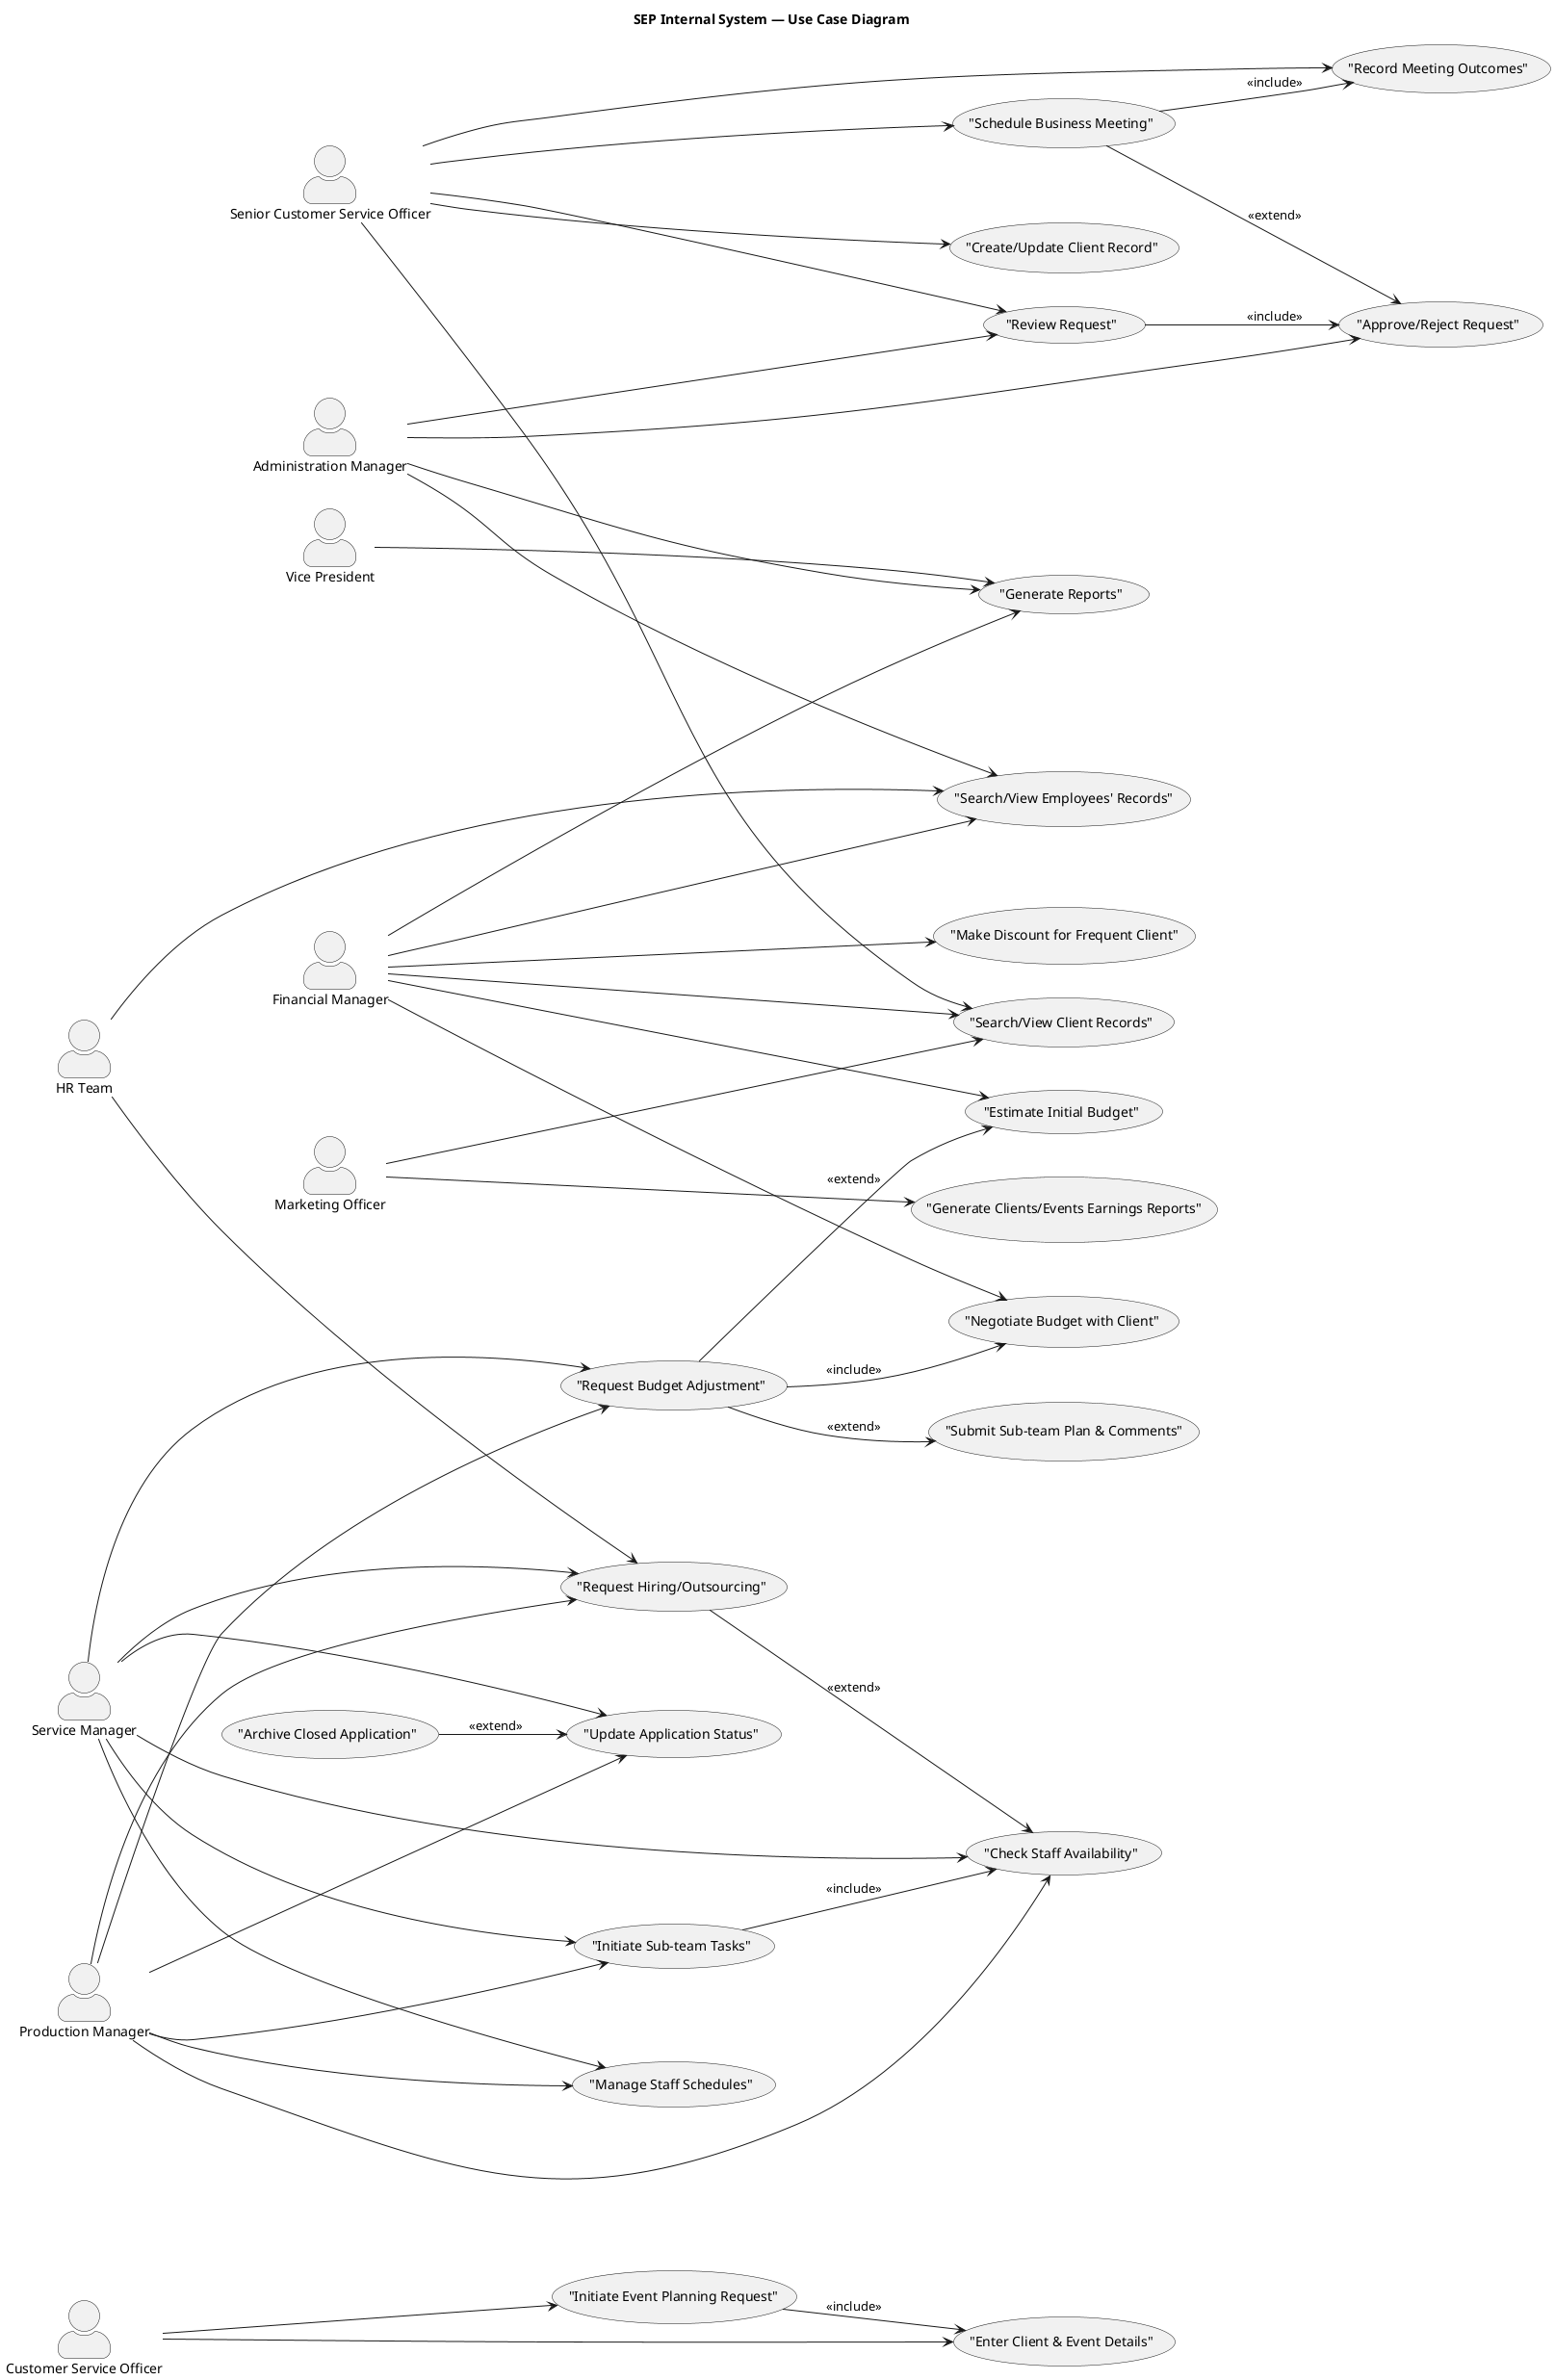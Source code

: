 @startuml
left to right direction
skinparam actorStyle awesome
title "SEP Internal System — Use Case Diagram"

actor "Customer Service Officer" as cso
actor "Senior Customer Service Officer" as scso
actor "Administration Manager" as adminMgr
actor "Financial Manager" as finMgr
actor "Production Manager" as prodMgr
actor "Service Manager" as servMgr
actor "HR Team" as hr
actor "Marketing Officer" as marketing
actor "Vice President" as vp

usecase ("Initiate Event Planning Request") as UC_Initiate
usecase ("Enter Client & Event Details") as UC_EnterDetails
usecase ("Review Request") as UC_Review
usecase ("Approve/Reject Request") as UC_Decide
usecase ("Schedule Business Meeting") as UC_Meeting
usecase ("Create/Update Client Record") as UC_ClientRecord
usecase ("Search/View Client Records") as UC_SearchClients
usecase ("Record Meeting Outcomes") as UC_RecordMeeting
usecase ("Estimate Initial Budget") as UC_BudgetEstimate
usecase ("Negotiate Budget with Client") as UC_BudgetNegotiate
usecase ("Request Budget Adjustment") as UC_BudgetAdjust
usecase ("Check Staff Availability") as UC_CheckStaff
usecase ("Request Hiring/Outsourcing") as UC_Hire
usecase ("Manage Staff Schedules") as UC_Schedules
usecase ("Initiate Sub‑team Tasks") as UC_SubTasks
usecase ("Submit Sub‑team Plan & Comments") as UC_SubPlans
usecase ("Update Application Status") as UC_Status
usecase ("Archive Closed Application") as UC_Archive
usecase ("Search/View Employees' Records") as UC_SearchEmployees
usecase ("Generate Reports") as UC_Reports
usecase ("Generate Clients/Events Earnings Reports") as UC_MarketingReports
usecase ("Make Discount for Frequent Client") as UC_Discount

UC_Initiate --> UC_EnterDetails : <<include>>
UC_Review --> UC_Decide : <<include>>
UC_Meeting --> UC_RecordMeeting : <<include>>
UC_BudgetAdjust --> UC_BudgetNegotiate : <<include>>
UC_SubTasks --> UC_CheckStaff : <<include>>
UC_Meeting --> UC_Decide : <<extend>>
UC_BudgetAdjust --> UC_BudgetEstimate : <<extend>>
UC_Hire --> UC_CheckStaff : <<extend>>
UC_BudgetAdjust --> UC_SubPlans : <<extend>>
UC_Archive --> UC_Status : <<extend>>

cso ---> UC_Initiate
cso ---> UC_EnterDetails
scso ---> UC_Review
scso ---> UC_ClientRecord
scso ---> UC_SearchClients
scso ---> UC_Meeting
scso ---> UC_RecordMeeting
adminMgr ---> UC_Review
adminMgr ---> UC_Decide
adminMgr ---> UC_Reports
adminMgr ---> UC_SearchEmployees
finMgr ---> UC_BudgetEstimate
finMgr ---> UC_BudgetNegotiate
finMgr ---> UC_SearchClients
finMgr ---> UC_SearchEmployees
finMgr ---> UC_Discount
finMgr ---> UC_Reports
prodMgr ---> UC_SubTasks
prodMgr ---> UC_CheckStaff
prodMgr ---> UC_Hire
prodMgr ---> UC_BudgetAdjust
prodMgr ---> UC_Schedules
prodMgr ---> UC_Status
servMgr ---> UC_SubTasks
servMgr ---> UC_CheckStaff
servMgr ---> UC_Hire
servMgr ---> UC_BudgetAdjust
servMgr ---> UC_Schedules
servMgr ---> UC_Status
hr ---> UC_SearchEmployees
hr ---> UC_Hire
marketing ---> UC_SearchClients
marketing ---> UC_MarketingReports
vp ---> UC_Reports

@enduml
